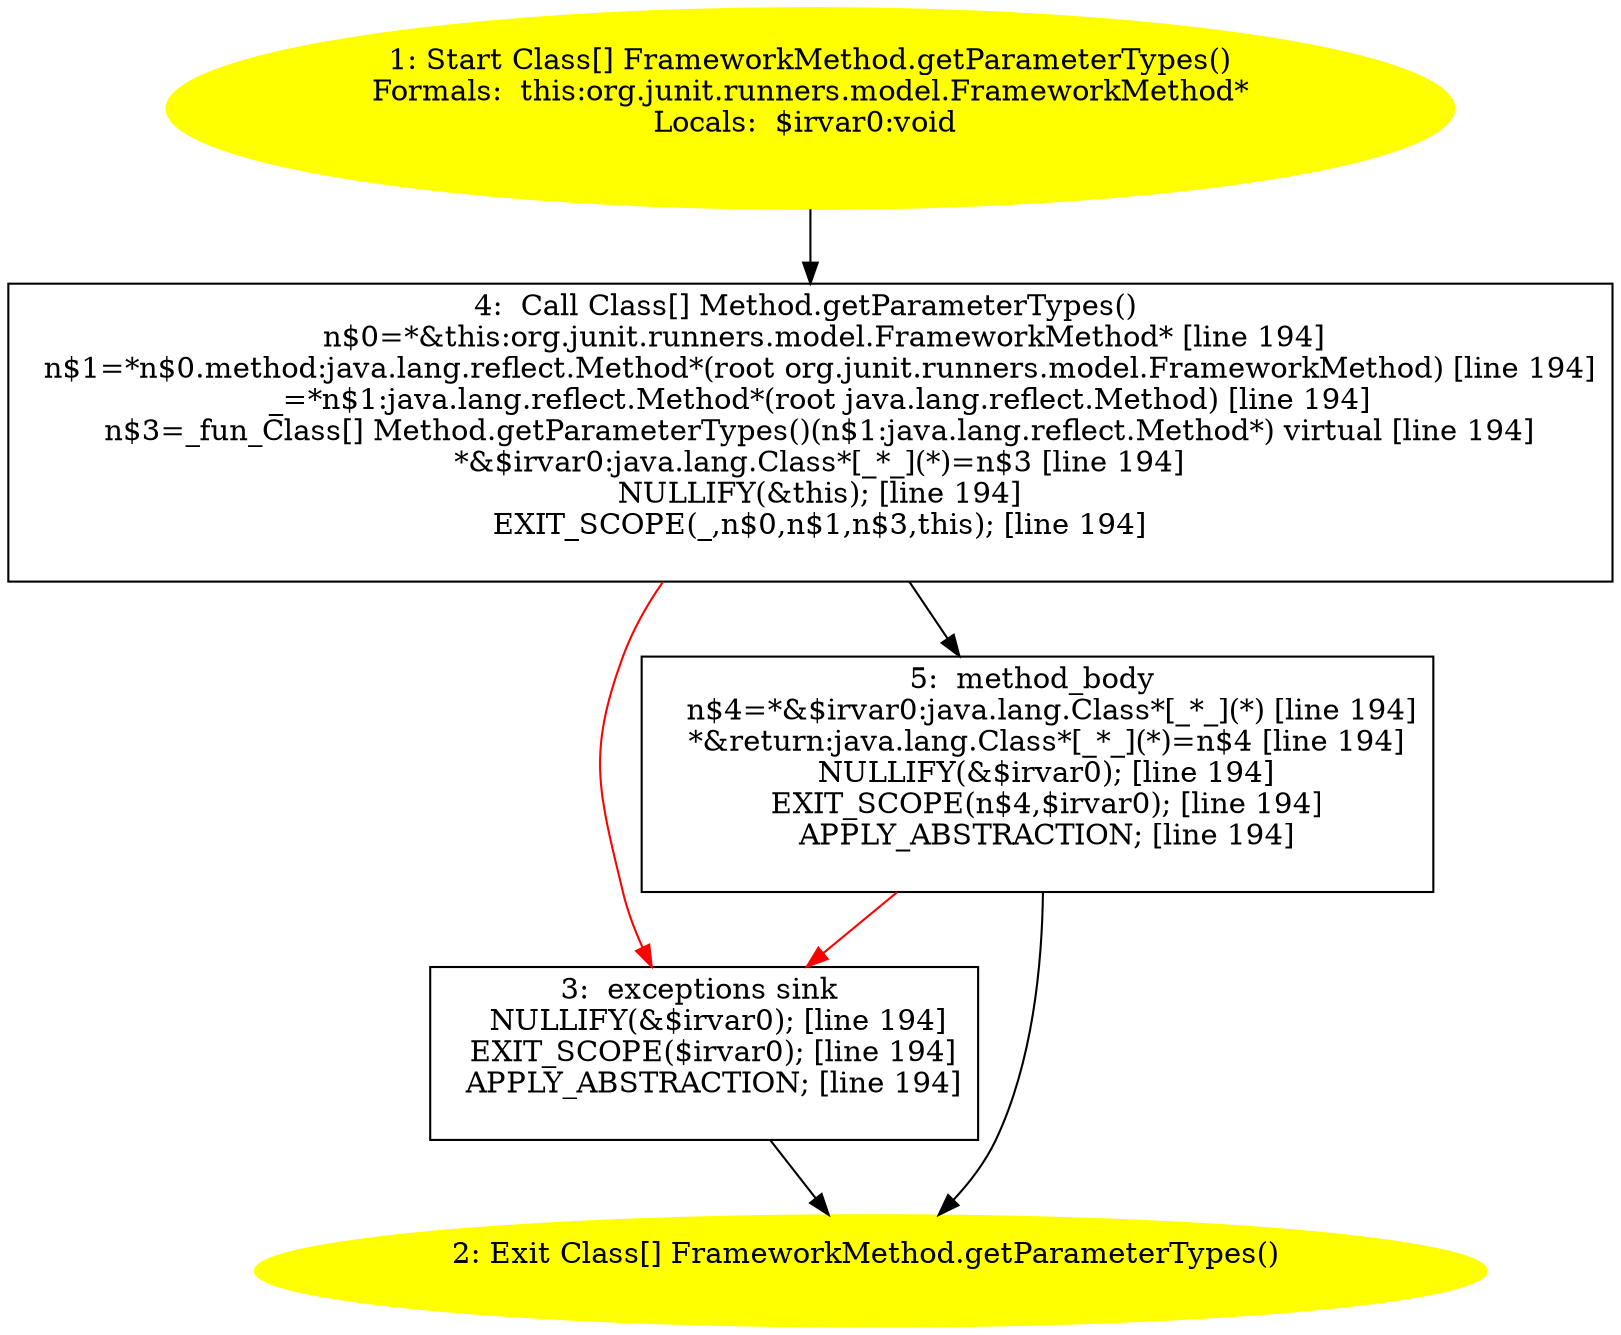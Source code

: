 /* @generated */
digraph cfg {
"org.junit.runners.model.FrameworkMethod.getParameterTypes():java.lang.Class[].b79063cc9ca1b8d2f6e1f3eb9f42ba14_1" [label="1: Start Class[] FrameworkMethod.getParameterTypes()\nFormals:  this:org.junit.runners.model.FrameworkMethod*\nLocals:  $irvar0:void \n  " color=yellow style=filled]
	

	 "org.junit.runners.model.FrameworkMethod.getParameterTypes():java.lang.Class[].b79063cc9ca1b8d2f6e1f3eb9f42ba14_1" -> "org.junit.runners.model.FrameworkMethod.getParameterTypes():java.lang.Class[].b79063cc9ca1b8d2f6e1f3eb9f42ba14_4" ;
"org.junit.runners.model.FrameworkMethod.getParameterTypes():java.lang.Class[].b79063cc9ca1b8d2f6e1f3eb9f42ba14_2" [label="2: Exit Class[] FrameworkMethod.getParameterTypes() \n  " color=yellow style=filled]
	

"org.junit.runners.model.FrameworkMethod.getParameterTypes():java.lang.Class[].b79063cc9ca1b8d2f6e1f3eb9f42ba14_3" [label="3:  exceptions sink \n   NULLIFY(&$irvar0); [line 194]\n  EXIT_SCOPE($irvar0); [line 194]\n  APPLY_ABSTRACTION; [line 194]\n " shape="box"]
	

	 "org.junit.runners.model.FrameworkMethod.getParameterTypes():java.lang.Class[].b79063cc9ca1b8d2f6e1f3eb9f42ba14_3" -> "org.junit.runners.model.FrameworkMethod.getParameterTypes():java.lang.Class[].b79063cc9ca1b8d2f6e1f3eb9f42ba14_2" ;
"org.junit.runners.model.FrameworkMethod.getParameterTypes():java.lang.Class[].b79063cc9ca1b8d2f6e1f3eb9f42ba14_4" [label="4:  Call Class[] Method.getParameterTypes() \n   n$0=*&this:org.junit.runners.model.FrameworkMethod* [line 194]\n  n$1=*n$0.method:java.lang.reflect.Method*(root org.junit.runners.model.FrameworkMethod) [line 194]\n  _=*n$1:java.lang.reflect.Method*(root java.lang.reflect.Method) [line 194]\n  n$3=_fun_Class[] Method.getParameterTypes()(n$1:java.lang.reflect.Method*) virtual [line 194]\n  *&$irvar0:java.lang.Class*[_*_](*)=n$3 [line 194]\n  NULLIFY(&this); [line 194]\n  EXIT_SCOPE(_,n$0,n$1,n$3,this); [line 194]\n " shape="box"]
	

	 "org.junit.runners.model.FrameworkMethod.getParameterTypes():java.lang.Class[].b79063cc9ca1b8d2f6e1f3eb9f42ba14_4" -> "org.junit.runners.model.FrameworkMethod.getParameterTypes():java.lang.Class[].b79063cc9ca1b8d2f6e1f3eb9f42ba14_5" ;
	 "org.junit.runners.model.FrameworkMethod.getParameterTypes():java.lang.Class[].b79063cc9ca1b8d2f6e1f3eb9f42ba14_4" -> "org.junit.runners.model.FrameworkMethod.getParameterTypes():java.lang.Class[].b79063cc9ca1b8d2f6e1f3eb9f42ba14_3" [color="red" ];
"org.junit.runners.model.FrameworkMethod.getParameterTypes():java.lang.Class[].b79063cc9ca1b8d2f6e1f3eb9f42ba14_5" [label="5:  method_body \n   n$4=*&$irvar0:java.lang.Class*[_*_](*) [line 194]\n  *&return:java.lang.Class*[_*_](*)=n$4 [line 194]\n  NULLIFY(&$irvar0); [line 194]\n  EXIT_SCOPE(n$4,$irvar0); [line 194]\n  APPLY_ABSTRACTION; [line 194]\n " shape="box"]
	

	 "org.junit.runners.model.FrameworkMethod.getParameterTypes():java.lang.Class[].b79063cc9ca1b8d2f6e1f3eb9f42ba14_5" -> "org.junit.runners.model.FrameworkMethod.getParameterTypes():java.lang.Class[].b79063cc9ca1b8d2f6e1f3eb9f42ba14_2" ;
	 "org.junit.runners.model.FrameworkMethod.getParameterTypes():java.lang.Class[].b79063cc9ca1b8d2f6e1f3eb9f42ba14_5" -> "org.junit.runners.model.FrameworkMethod.getParameterTypes():java.lang.Class[].b79063cc9ca1b8d2f6e1f3eb9f42ba14_3" [color="red" ];
}
